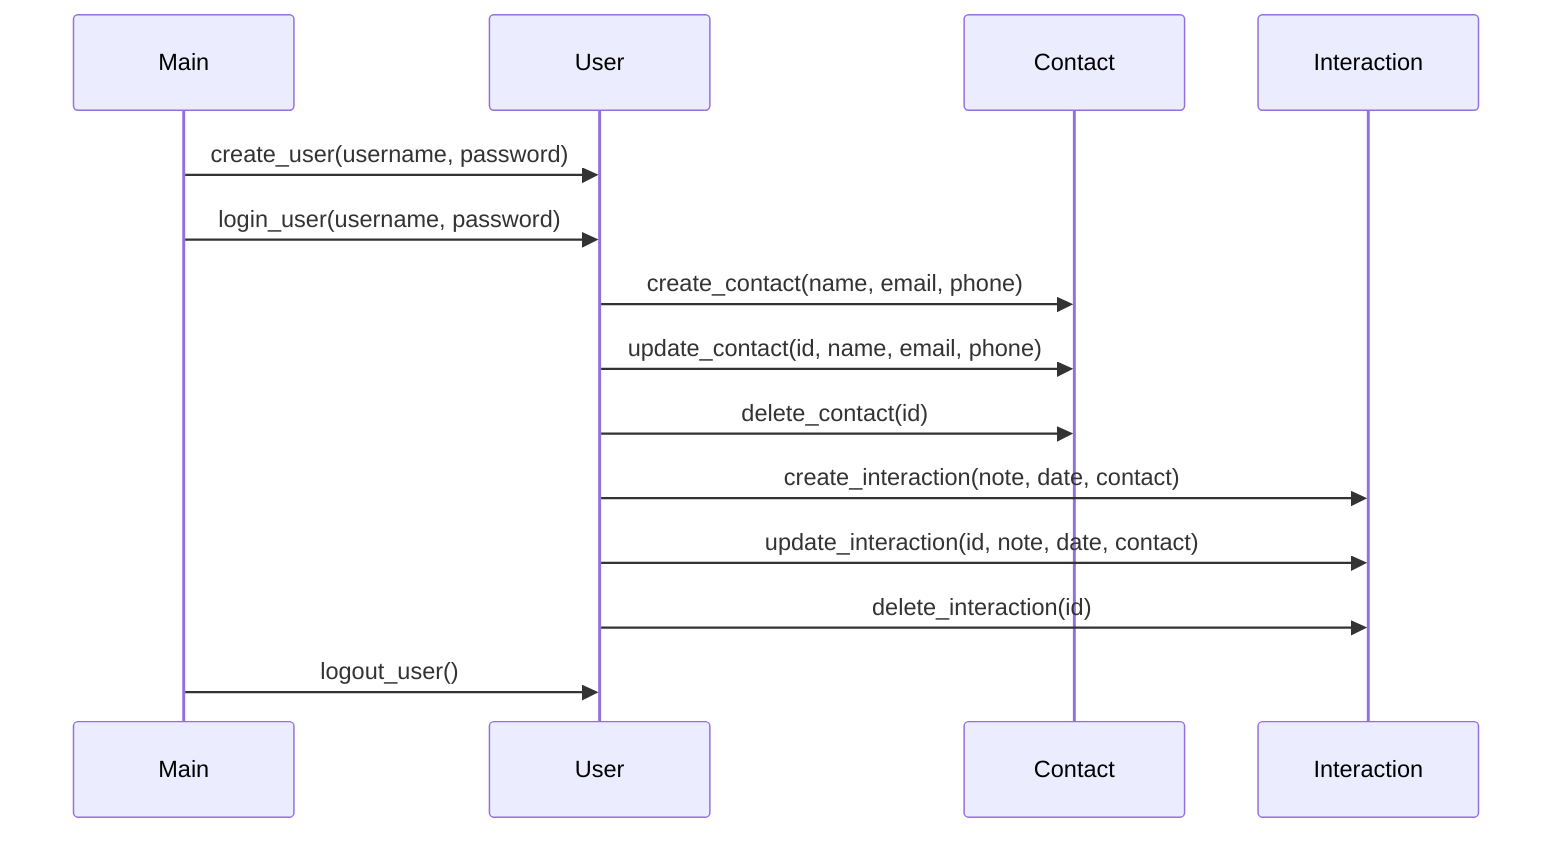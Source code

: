 sequenceDiagram
    participant M as Main
    participant U as User
    participant C as Contact
    participant I as Interaction
    M->>U: create_user(username, password)
    M->>U: login_user(username, password)
    U->>C: create_contact(name, email, phone)
    U->>C: update_contact(id, name, email, phone)
    U->>C: delete_contact(id)
    U->>I: create_interaction(note, date, contact)
    U->>I: update_interaction(id, note, date, contact)
    U->>I: delete_interaction(id)
    M->>U: logout_user()